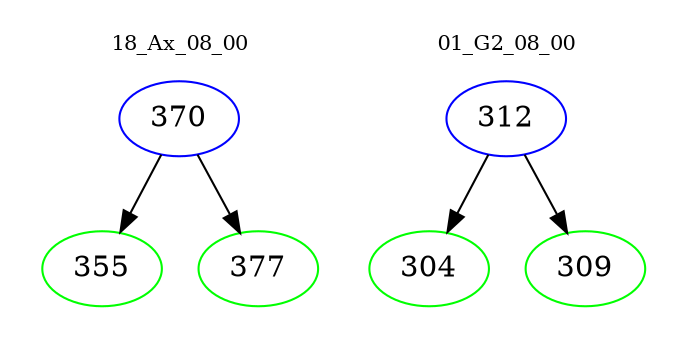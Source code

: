 digraph{
subgraph cluster_0 {
color = white
label = "18_Ax_08_00";
fontsize=10;
T0_370 [label="370", color="blue"]
T0_370 -> T0_355 [color="black"]
T0_355 [label="355", color="green"]
T0_370 -> T0_377 [color="black"]
T0_377 [label="377", color="green"]
}
subgraph cluster_1 {
color = white
label = "01_G2_08_00";
fontsize=10;
T1_312 [label="312", color="blue"]
T1_312 -> T1_304 [color="black"]
T1_304 [label="304", color="green"]
T1_312 -> T1_309 [color="black"]
T1_309 [label="309", color="green"]
}
}
